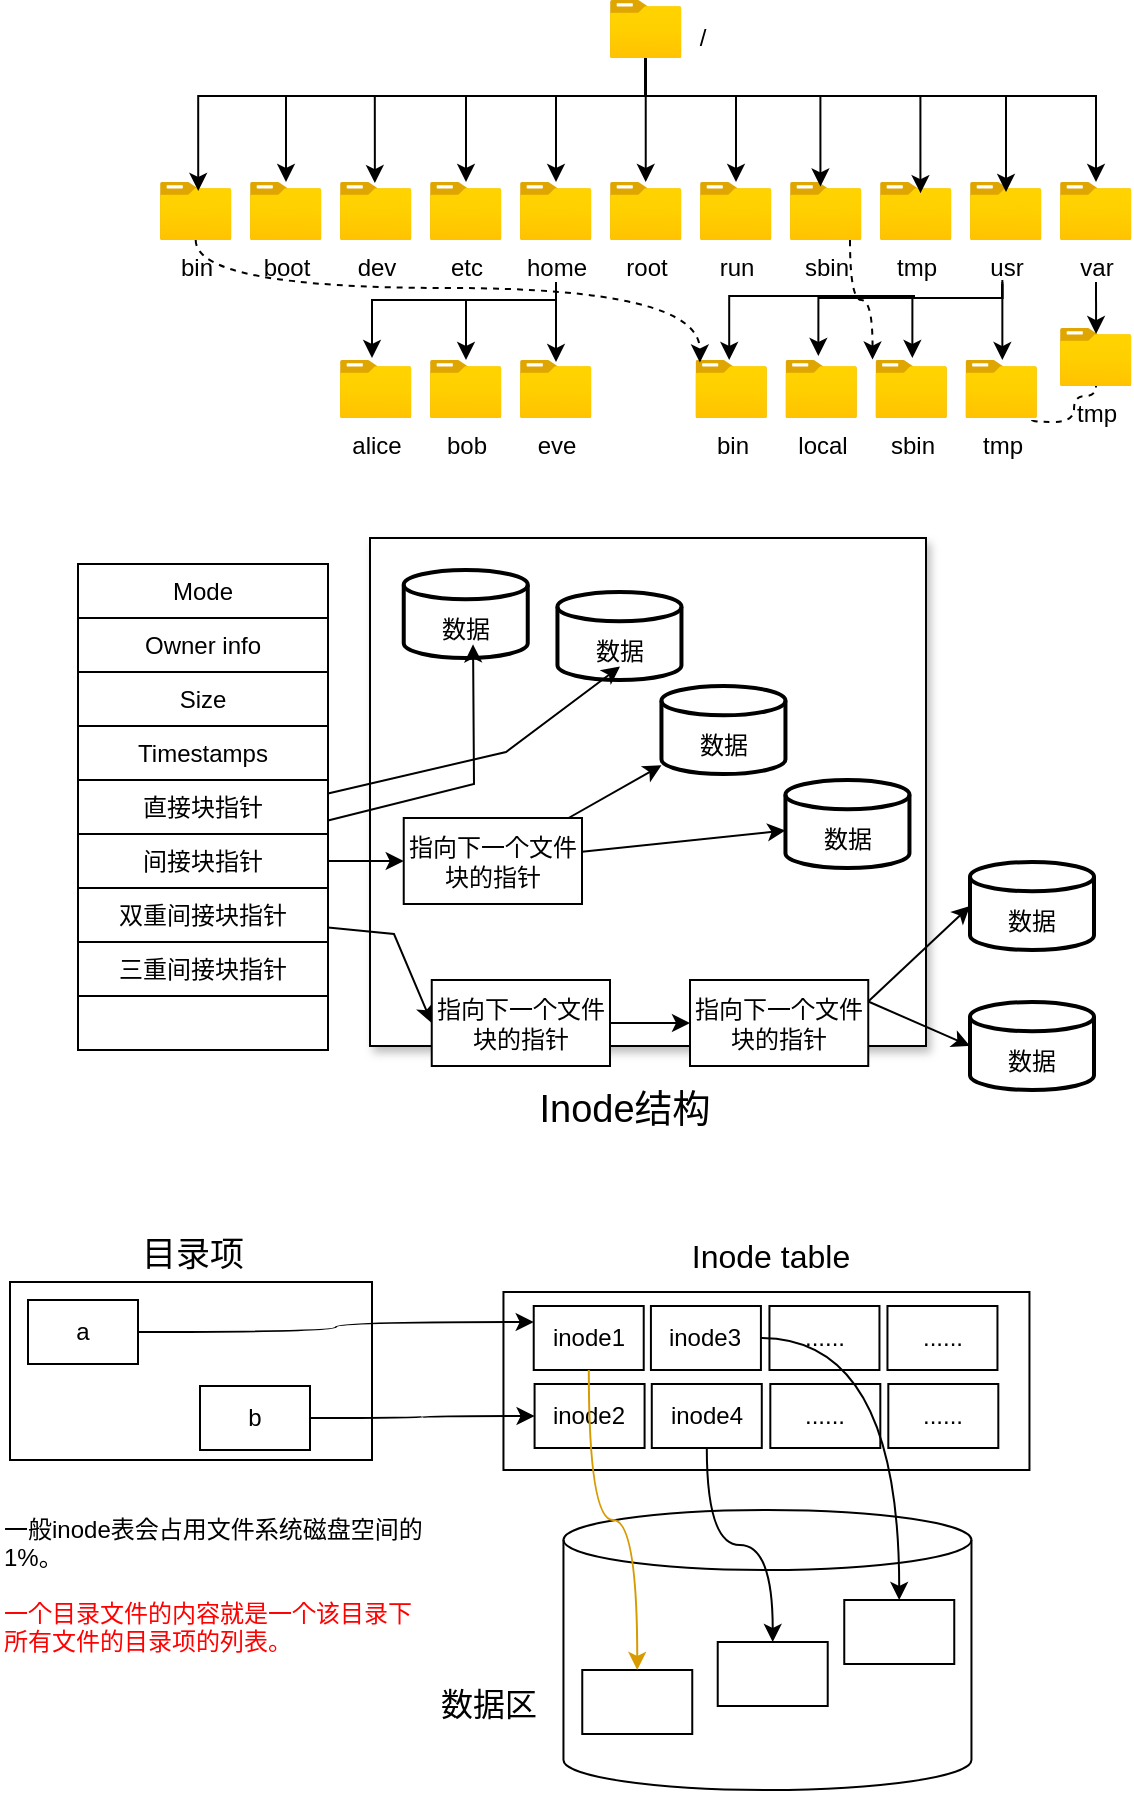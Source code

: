 <mxfile version="26.2.2">
  <diagram name="第 1 页" id="B3517z4Ob6WmuKiKjtUE">
    <mxGraphModel dx="571" dy="357" grid="0" gridSize="10" guides="1" tooltips="1" connect="1" arrows="1" fold="1" page="1" pageScale="1" pageWidth="827" pageHeight="1169" math="0" shadow="0">
      <root>
        <mxCell id="0" />
        <mxCell id="1" parent="0" />
        <mxCell id="uSgV0-UgF2LV6XkAVrl8-18" value="" style="shape=cylinder3;whiteSpace=wrap;html=1;boundedLbl=1;backgroundOutline=1;size=15;" vertex="1" parent="1">
          <mxGeometry x="365.73" y="831" width="204" height="140" as="geometry" />
        </mxCell>
        <mxCell id="uSgV0-UgF2LV6XkAVrl8-19" value="" style="rounded=0;whiteSpace=wrap;html=1;" vertex="1" parent="1">
          <mxGeometry x="375.13" y="911" width="55" height="32" as="geometry" />
        </mxCell>
        <mxCell id="uSgV0-UgF2LV6XkAVrl8-20" value="" style="rounded=0;whiteSpace=wrap;html=1;" vertex="1" parent="1">
          <mxGeometry x="442.86" y="897" width="55" height="32" as="geometry" />
        </mxCell>
        <mxCell id="uSgV0-UgF2LV6XkAVrl8-21" value="" style="rounded=0;whiteSpace=wrap;html=1;" vertex="1" parent="1">
          <mxGeometry x="506.13" y="876" width="55" height="32" as="geometry" />
        </mxCell>
        <mxCell id="uSgV0-UgF2LV6XkAVrl8-4" value="" style="rounded=0;whiteSpace=wrap;html=1;" vertex="1" parent="1">
          <mxGeometry x="335.73" y="722" width="263" height="89" as="geometry" />
        </mxCell>
        <mxCell id="X00k9EBfxEMSR_5KhBsR-29" value="" style="rounded=0;whiteSpace=wrap;html=1;shadow=1;" parent="1" vertex="1">
          <mxGeometry x="269" y="345" width="278" height="254" as="geometry" />
        </mxCell>
        <mxCell id="tf6nLZfLd6ZUMMVnF4iO-27" style="edgeStyle=orthogonalEdgeStyle;rounded=0;orthogonalLoop=1;jettySize=auto;html=1;" parent="1" source="tf6nLZfLd6ZUMMVnF4iO-1" target="tf6nLZfLd6ZUMMVnF4iO-9" edge="1">
          <mxGeometry relative="1" as="geometry" />
        </mxCell>
        <mxCell id="tf6nLZfLd6ZUMMVnF4iO-28" style="edgeStyle=orthogonalEdgeStyle;rounded=0;orthogonalLoop=1;jettySize=auto;html=1;" parent="1" source="tf6nLZfLd6ZUMMVnF4iO-1" target="tf6nLZfLd6ZUMMVnF4iO-10" edge="1">
          <mxGeometry relative="1" as="geometry">
            <Array as="points">
              <mxPoint x="407" y="124" />
              <mxPoint x="452" y="124" />
            </Array>
          </mxGeometry>
        </mxCell>
        <mxCell id="tf6nLZfLd6ZUMMVnF4iO-32" style="edgeStyle=orthogonalEdgeStyle;rounded=0;orthogonalLoop=1;jettySize=auto;html=1;" parent="1" source="tf6nLZfLd6ZUMMVnF4iO-1" target="tf6nLZfLd6ZUMMVnF4iO-14" edge="1">
          <mxGeometry relative="1" as="geometry">
            <Array as="points">
              <mxPoint x="407" y="124" />
              <mxPoint x="632" y="124" />
            </Array>
          </mxGeometry>
        </mxCell>
        <mxCell id="tf6nLZfLd6ZUMMVnF4iO-33" style="edgeStyle=orthogonalEdgeStyle;rounded=0;orthogonalLoop=1;jettySize=auto;html=1;" parent="1" source="tf6nLZfLd6ZUMMVnF4iO-1" target="tf6nLZfLd6ZUMMVnF4iO-8" edge="1">
          <mxGeometry relative="1" as="geometry">
            <Array as="points">
              <mxPoint x="407" y="124" />
              <mxPoint x="362" y="124" />
            </Array>
          </mxGeometry>
        </mxCell>
        <mxCell id="tf6nLZfLd6ZUMMVnF4iO-34" style="edgeStyle=orthogonalEdgeStyle;rounded=0;orthogonalLoop=1;jettySize=auto;html=1;" parent="1" source="tf6nLZfLd6ZUMMVnF4iO-1" target="tf6nLZfLd6ZUMMVnF4iO-7" edge="1">
          <mxGeometry relative="1" as="geometry">
            <Array as="points">
              <mxPoint x="407" y="124" />
              <mxPoint x="317" y="124" />
            </Array>
          </mxGeometry>
        </mxCell>
        <mxCell id="tf6nLZfLd6ZUMMVnF4iO-36" style="edgeStyle=orthogonalEdgeStyle;rounded=0;orthogonalLoop=1;jettySize=auto;html=1;" parent="1" source="tf6nLZfLd6ZUMMVnF4iO-1" target="tf6nLZfLd6ZUMMVnF4iO-4" edge="1">
          <mxGeometry relative="1" as="geometry">
            <Array as="points">
              <mxPoint x="407" y="124" />
              <mxPoint x="227" y="124" />
            </Array>
          </mxGeometry>
        </mxCell>
        <mxCell id="tf6nLZfLd6ZUMMVnF4iO-1" value="" style="image;aspect=fixed;html=1;points=[];align=center;fontSize=12;image=img/lib/azure2/general/Folder_Blank.svg;" parent="1" vertex="1">
          <mxGeometry x="389" y="76" width="35.73" height="29" as="geometry" />
        </mxCell>
        <mxCell id="tf6nLZfLd6ZUMMVnF4iO-3" value="bin" style="image;aspect=fixed;html=1;points=[];align=center;fontSize=12;image=img/lib/azure2/general/Folder_Blank.svg;" parent="1" vertex="1">
          <mxGeometry x="164" y="167" width="35.73" height="29" as="geometry" />
        </mxCell>
        <mxCell id="tf6nLZfLd6ZUMMVnF4iO-4" value="boot" style="image;aspect=fixed;html=1;points=[];align=center;fontSize=12;image=img/lib/azure2/general/Folder_Blank.svg;" parent="1" vertex="1">
          <mxGeometry x="209" y="167" width="35.73" height="29" as="geometry" />
        </mxCell>
        <mxCell id="tf6nLZfLd6ZUMMVnF4iO-6" value="dev" style="image;aspect=fixed;html=1;points=[];align=center;fontSize=12;image=img/lib/azure2/general/Folder_Blank.svg;" parent="1" vertex="1">
          <mxGeometry x="254" y="167" width="35.73" height="29" as="geometry" />
        </mxCell>
        <mxCell id="tf6nLZfLd6ZUMMVnF4iO-7" value="etc" style="image;aspect=fixed;html=1;points=[];align=center;fontSize=12;image=img/lib/azure2/general/Folder_Blank.svg;" parent="1" vertex="1">
          <mxGeometry x="299" y="167" width="35.73" height="29" as="geometry" />
        </mxCell>
        <mxCell id="tf6nLZfLd6ZUMMVnF4iO-39" style="edgeStyle=orthogonalEdgeStyle;rounded=0;orthogonalLoop=1;jettySize=auto;html=1;" parent="1" target="tf6nLZfLd6ZUMMVnF4iO-17" edge="1">
          <mxGeometry relative="1" as="geometry">
            <mxPoint x="362" y="218" as="sourcePoint" />
            <Array as="points">
              <mxPoint x="362" y="226" />
              <mxPoint x="317" y="226" />
            </Array>
          </mxGeometry>
        </mxCell>
        <mxCell id="tf6nLZfLd6ZUMMVnF4iO-8" value="home" style="image;aspect=fixed;html=1;points=[];align=center;fontSize=12;image=img/lib/azure2/general/Folder_Blank.svg;" parent="1" vertex="1">
          <mxGeometry x="344" y="167" width="35.73" height="29" as="geometry" />
        </mxCell>
        <mxCell id="tf6nLZfLd6ZUMMVnF4iO-9" value="root" style="image;aspect=fixed;html=1;points=[];align=center;fontSize=12;image=img/lib/azure2/general/Folder_Blank.svg;" parent="1" vertex="1">
          <mxGeometry x="389" y="167" width="35.73" height="29" as="geometry" />
        </mxCell>
        <mxCell id="tf6nLZfLd6ZUMMVnF4iO-10" value="run" style="image;aspect=fixed;html=1;points=[];align=center;fontSize=12;image=img/lib/azure2/general/Folder_Blank.svg;" parent="1" vertex="1">
          <mxGeometry x="434" y="167" width="35.73" height="29" as="geometry" />
        </mxCell>
        <mxCell id="tf6nLZfLd6ZUMMVnF4iO-11" value="sbin" style="image;aspect=fixed;html=1;points=[];align=center;fontSize=12;image=img/lib/azure2/general/Folder_Blank.svg;" parent="1" vertex="1">
          <mxGeometry x="479" y="167" width="35.73" height="29" as="geometry" />
        </mxCell>
        <mxCell id="tf6nLZfLd6ZUMMVnF4iO-12" value="tmp" style="image;aspect=fixed;html=1;points=[];align=center;fontSize=12;image=img/lib/azure2/general/Folder_Blank.svg;" parent="1" vertex="1">
          <mxGeometry x="524" y="167" width="35.73" height="29" as="geometry" />
        </mxCell>
        <mxCell id="tf6nLZfLd6ZUMMVnF4iO-13" value="usr" style="image;aspect=fixed;html=1;points=[];align=center;fontSize=12;image=img/lib/azure2/general/Folder_Blank.svg;" parent="1" vertex="1">
          <mxGeometry x="569" y="167" width="35.73" height="29" as="geometry" />
        </mxCell>
        <mxCell id="tf6nLZfLd6ZUMMVnF4iO-14" value="var" style="image;aspect=fixed;html=1;points=[];align=center;fontSize=12;image=img/lib/azure2/general/Folder_Blank.svg;" parent="1" vertex="1">
          <mxGeometry x="614" y="167" width="35.73" height="29" as="geometry" />
        </mxCell>
        <mxCell id="tf6nLZfLd6ZUMMVnF4iO-15" value="tmp" style="image;aspect=fixed;html=1;points=[];align=center;fontSize=12;image=img/lib/azure2/general/Folder_Blank.svg;" parent="1" vertex="1">
          <mxGeometry x="614" y="240" width="35.73" height="29" as="geometry" />
        </mxCell>
        <mxCell id="tf6nLZfLd6ZUMMVnF4iO-16" value="alice" style="image;aspect=fixed;html=1;points=[];align=center;fontSize=12;image=img/lib/azure2/general/Folder_Blank.svg;" parent="1" vertex="1">
          <mxGeometry x="254" y="256" width="35.73" height="29" as="geometry" />
        </mxCell>
        <mxCell id="tf6nLZfLd6ZUMMVnF4iO-17" value="bob" style="image;aspect=fixed;html=1;points=[];align=center;fontSize=12;image=img/lib/azure2/general/Folder_Blank.svg;" parent="1" vertex="1">
          <mxGeometry x="299" y="256" width="35.73" height="29" as="geometry" />
        </mxCell>
        <mxCell id="tf6nLZfLd6ZUMMVnF4iO-18" value="eve" style="image;aspect=fixed;html=1;points=[];align=center;fontSize=12;image=img/lib/azure2/general/Folder_Blank.svg;" parent="1" vertex="1">
          <mxGeometry x="344" y="256" width="35.73" height="29" as="geometry" />
        </mxCell>
        <mxCell id="tf6nLZfLd6ZUMMVnF4iO-19" value="bin" style="image;aspect=fixed;html=1;points=[];align=center;fontSize=12;image=img/lib/azure2/general/Folder_Blank.svg;" parent="1" vertex="1">
          <mxGeometry x="431.73" y="256" width="35.73" height="29" as="geometry" />
        </mxCell>
        <mxCell id="tf6nLZfLd6ZUMMVnF4iO-20" value="local" style="image;aspect=fixed;html=1;points=[];align=center;fontSize=12;image=img/lib/azure2/general/Folder_Blank.svg;" parent="1" vertex="1">
          <mxGeometry x="476.73" y="256" width="35.73" height="29" as="geometry" />
        </mxCell>
        <mxCell id="tf6nLZfLd6ZUMMVnF4iO-21" value="sbin" style="image;aspect=fixed;html=1;points=[];align=center;fontSize=12;image=img/lib/azure2/general/Folder_Blank.svg;" parent="1" vertex="1">
          <mxGeometry x="521.73" y="256" width="35.73" height="29" as="geometry" />
        </mxCell>
        <mxCell id="tf6nLZfLd6ZUMMVnF4iO-51" style="edgeStyle=orthogonalEdgeStyle;curved=1;rounded=0;orthogonalLoop=1;jettySize=auto;html=1;endArrow=none;startFill=0;dashed=1;" parent="1" target="tf6nLZfLd6ZUMMVnF4iO-15" edge="1">
          <mxGeometry relative="1" as="geometry">
            <mxPoint x="600" y="286" as="sourcePoint" />
            <Array as="points">
              <mxPoint x="621" y="287" />
              <mxPoint x="621" y="274" />
              <mxPoint x="632" y="274" />
            </Array>
          </mxGeometry>
        </mxCell>
        <mxCell id="tf6nLZfLd6ZUMMVnF4iO-22" value="tmp" style="image;aspect=fixed;html=1;points=[];align=center;fontSize=12;image=img/lib/azure2/general/Folder_Blank.svg;" parent="1" vertex="1">
          <mxGeometry x="566.73" y="256" width="35.73" height="29" as="geometry" />
        </mxCell>
        <mxCell id="tf6nLZfLd6ZUMMVnF4iO-29" style="edgeStyle=orthogonalEdgeStyle;rounded=0;orthogonalLoop=1;jettySize=auto;html=1;entryX=0.426;entryY=0.077;entryDx=0;entryDy=0;entryPerimeter=0;" parent="1" source="tf6nLZfLd6ZUMMVnF4iO-1" target="tf6nLZfLd6ZUMMVnF4iO-11" edge="1">
          <mxGeometry relative="1" as="geometry">
            <Array as="points">
              <mxPoint x="407" y="124" />
              <mxPoint x="494" y="124" />
            </Array>
          </mxGeometry>
        </mxCell>
        <mxCell id="tf6nLZfLd6ZUMMVnF4iO-30" style="edgeStyle=orthogonalEdgeStyle;rounded=0;orthogonalLoop=1;jettySize=auto;html=1;entryX=0.566;entryY=0.192;entryDx=0;entryDy=0;entryPerimeter=0;" parent="1" source="tf6nLZfLd6ZUMMVnF4iO-1" target="tf6nLZfLd6ZUMMVnF4iO-12" edge="1">
          <mxGeometry relative="1" as="geometry">
            <Array as="points">
              <mxPoint x="407" y="124" />
              <mxPoint x="544" y="124" />
            </Array>
          </mxGeometry>
        </mxCell>
        <mxCell id="tf6nLZfLd6ZUMMVnF4iO-31" style="edgeStyle=orthogonalEdgeStyle;rounded=0;orthogonalLoop=1;jettySize=auto;html=1;entryX=0.504;entryY=0.172;entryDx=0;entryDy=0;entryPerimeter=0;" parent="1" source="tf6nLZfLd6ZUMMVnF4iO-1" target="tf6nLZfLd6ZUMMVnF4iO-13" edge="1">
          <mxGeometry relative="1" as="geometry">
            <Array as="points">
              <mxPoint x="407" y="124" />
              <mxPoint x="587" y="124" />
            </Array>
          </mxGeometry>
        </mxCell>
        <mxCell id="tf6nLZfLd6ZUMMVnF4iO-35" style="edgeStyle=orthogonalEdgeStyle;rounded=0;orthogonalLoop=1;jettySize=auto;html=1;entryX=0.488;entryY=0.019;entryDx=0;entryDy=0;entryPerimeter=0;" parent="1" source="tf6nLZfLd6ZUMMVnF4iO-1" target="tf6nLZfLd6ZUMMVnF4iO-6" edge="1">
          <mxGeometry relative="1" as="geometry">
            <Array as="points">
              <mxPoint x="407" y="124" />
              <mxPoint x="271" y="124" />
            </Array>
          </mxGeometry>
        </mxCell>
        <mxCell id="tf6nLZfLd6ZUMMVnF4iO-37" style="edgeStyle=orthogonalEdgeStyle;rounded=0;orthogonalLoop=1;jettySize=auto;html=1;entryX=0.535;entryY=0.153;entryDx=0;entryDy=0;entryPerimeter=0;" parent="1" source="tf6nLZfLd6ZUMMVnF4iO-1" target="tf6nLZfLd6ZUMMVnF4iO-3" edge="1">
          <mxGeometry relative="1" as="geometry">
            <Array as="points">
              <mxPoint x="407" y="124" />
              <mxPoint x="183" y="124" />
            </Array>
          </mxGeometry>
        </mxCell>
        <mxCell id="tf6nLZfLd6ZUMMVnF4iO-38" style="edgeStyle=orthogonalEdgeStyle;rounded=0;orthogonalLoop=1;jettySize=auto;html=1;entryX=0.504;entryY=0.207;entryDx=0;entryDy=0;entryPerimeter=0;" parent="1" edge="1">
          <mxGeometry relative="1" as="geometry">
            <mxPoint x="362" y="219" as="sourcePoint" />
            <mxPoint x="362.008" y="257.003" as="targetPoint" />
          </mxGeometry>
        </mxCell>
        <mxCell id="tf6nLZfLd6ZUMMVnF4iO-40" style="edgeStyle=orthogonalEdgeStyle;rounded=0;orthogonalLoop=1;jettySize=auto;html=1;" parent="1" edge="1">
          <mxGeometry relative="1" as="geometry">
            <mxPoint x="362" y="217" as="sourcePoint" />
            <mxPoint x="270" y="255" as="targetPoint" />
            <Array as="points">
              <mxPoint x="362" y="226" />
              <mxPoint x="270" y="226" />
            </Array>
          </mxGeometry>
        </mxCell>
        <mxCell id="tf6nLZfLd6ZUMMVnF4iO-41" style="edgeStyle=orthogonalEdgeStyle;rounded=0;orthogonalLoop=1;jettySize=auto;html=1;" parent="1" edge="1">
          <mxGeometry relative="1" as="geometry">
            <mxPoint x="585.18" y="217" as="sourcePoint" />
            <mxPoint x="540.18" y="255" as="targetPoint" />
            <Array as="points">
              <mxPoint x="585.18" y="225" />
              <mxPoint x="540.18" y="225" />
            </Array>
          </mxGeometry>
        </mxCell>
        <mxCell id="tf6nLZfLd6ZUMMVnF4iO-42" style="edgeStyle=orthogonalEdgeStyle;rounded=0;orthogonalLoop=1;jettySize=auto;html=1;entryX=0.504;entryY=0.207;entryDx=0;entryDy=0;entryPerimeter=0;" parent="1" edge="1">
          <mxGeometry relative="1" as="geometry">
            <mxPoint x="585.18" y="218" as="sourcePoint" />
            <mxPoint x="585.188" y="256.003" as="targetPoint" />
          </mxGeometry>
        </mxCell>
        <mxCell id="tf6nLZfLd6ZUMMVnF4iO-43" style="edgeStyle=orthogonalEdgeStyle;rounded=0;orthogonalLoop=1;jettySize=auto;html=1;" parent="1" edge="1">
          <mxGeometry relative="1" as="geometry">
            <mxPoint x="585.18" y="216" as="sourcePoint" />
            <mxPoint x="493.18" y="254" as="targetPoint" />
            <Array as="points">
              <mxPoint x="585.18" y="225" />
              <mxPoint x="493.18" y="225" />
            </Array>
          </mxGeometry>
        </mxCell>
        <mxCell id="tf6nLZfLd6ZUMMVnF4iO-44" style="edgeStyle=orthogonalEdgeStyle;rounded=0;orthogonalLoop=1;jettySize=auto;html=1;" parent="1" edge="1">
          <mxGeometry relative="1" as="geometry">
            <mxPoint x="585" y="218" as="sourcePoint" />
            <mxPoint x="448.6" y="256" as="targetPoint" />
            <Array as="points">
              <mxPoint x="585" y="225" />
              <mxPoint x="541" y="225" />
              <mxPoint x="541" y="224" />
              <mxPoint x="449" y="224" />
            </Array>
          </mxGeometry>
        </mxCell>
        <mxCell id="tf6nLZfLd6ZUMMVnF4iO-46" style="edgeStyle=orthogonalEdgeStyle;rounded=0;orthogonalLoop=1;jettySize=auto;html=1;entryX=0.505;entryY=0.104;entryDx=0;entryDy=0;entryPerimeter=0;" parent="1" target="tf6nLZfLd6ZUMMVnF4iO-15" edge="1">
          <mxGeometry relative="1" as="geometry">
            <mxPoint x="632" y="217" as="sourcePoint" />
          </mxGeometry>
        </mxCell>
        <mxCell id="tf6nLZfLd6ZUMMVnF4iO-47" value="/" style="text;html=1;align=center;verticalAlign=middle;resizable=0;points=[];autosize=1;strokeColor=none;fillColor=none;" parent="1" vertex="1">
          <mxGeometry x="424.73" y="82" width="21" height="26" as="geometry" />
        </mxCell>
        <mxCell id="tf6nLZfLd6ZUMMVnF4iO-49" style="edgeStyle=orthogonalEdgeStyle;curved=1;rounded=0;orthogonalLoop=1;jettySize=auto;html=1;entryX=0.062;entryY=0.043;entryDx=0;entryDy=0;entryPerimeter=0;dashed=1;" parent="1" source="tf6nLZfLd6ZUMMVnF4iO-3" target="tf6nLZfLd6ZUMMVnF4iO-19" edge="1">
          <mxGeometry relative="1" as="geometry">
            <Array as="points">
              <mxPoint x="182" y="220" />
              <mxPoint x="434" y="220" />
            </Array>
          </mxGeometry>
        </mxCell>
        <mxCell id="tf6nLZfLd6ZUMMVnF4iO-50" style="edgeStyle=orthogonalEdgeStyle;curved=1;rounded=0;orthogonalLoop=1;jettySize=auto;html=1;entryX=-0.041;entryY=-0.008;entryDx=0;entryDy=0;entryPerimeter=0;dashed=1;" parent="1" source="tf6nLZfLd6ZUMMVnF4iO-11" target="tf6nLZfLd6ZUMMVnF4iO-21" edge="1">
          <mxGeometry relative="1" as="geometry">
            <Array as="points">
              <mxPoint x="509" y="226" />
              <mxPoint x="520" y="226" />
            </Array>
          </mxGeometry>
        </mxCell>
        <mxCell id="X00k9EBfxEMSR_5KhBsR-4" value="&lt;div&gt;&lt;br&gt;&lt;/div&gt;数据" style="strokeWidth=2;html=1;shape=mxgraph.flowchart.database;whiteSpace=wrap;" parent="1" vertex="1">
          <mxGeometry x="285.87" y="361" width="62" height="44" as="geometry" />
        </mxCell>
        <mxCell id="X00k9EBfxEMSR_5KhBsR-5" value="Mode" style="rounded=0;whiteSpace=wrap;html=1;" parent="1" vertex="1">
          <mxGeometry x="123" y="358" width="125" height="27" as="geometry" />
        </mxCell>
        <mxCell id="X00k9EBfxEMSR_5KhBsR-6" value="Owner info" style="rounded=0;whiteSpace=wrap;html=1;" parent="1" vertex="1">
          <mxGeometry x="123" y="385" width="125" height="27" as="geometry" />
        </mxCell>
        <mxCell id="X00k9EBfxEMSR_5KhBsR-7" value="Size" style="rounded=0;whiteSpace=wrap;html=1;" parent="1" vertex="1">
          <mxGeometry x="123" y="412" width="125" height="27" as="geometry" />
        </mxCell>
        <mxCell id="X00k9EBfxEMSR_5KhBsR-8" value="Timestamps" style="rounded=0;whiteSpace=wrap;html=1;" parent="1" vertex="1">
          <mxGeometry x="123" y="439" width="125" height="27" as="geometry" />
        </mxCell>
        <mxCell id="X00k9EBfxEMSR_5KhBsR-9" value="直接块指针" style="rounded=0;whiteSpace=wrap;html=1;" parent="1" vertex="1">
          <mxGeometry x="123" y="466" width="125" height="27" as="geometry" />
        </mxCell>
        <mxCell id="X00k9EBfxEMSR_5KhBsR-26" style="edgeStyle=orthogonalEdgeStyle;rounded=0;orthogonalLoop=1;jettySize=auto;html=1;" parent="1" source="X00k9EBfxEMSR_5KhBsR-10" target="X00k9EBfxEMSR_5KhBsR-19" edge="1">
          <mxGeometry relative="1" as="geometry" />
        </mxCell>
        <mxCell id="X00k9EBfxEMSR_5KhBsR-10" value="间接块指针" style="rounded=0;whiteSpace=wrap;html=1;" parent="1" vertex="1">
          <mxGeometry x="123" y="493" width="125" height="27" as="geometry" />
        </mxCell>
        <mxCell id="X00k9EBfxEMSR_5KhBsR-33" style="rounded=0;orthogonalLoop=1;jettySize=auto;html=1;entryX=0;entryY=0.5;entryDx=0;entryDy=0;" parent="1" source="X00k9EBfxEMSR_5KhBsR-11" target="X00k9EBfxEMSR_5KhBsR-20" edge="1">
          <mxGeometry relative="1" as="geometry">
            <Array as="points">
              <mxPoint x="281" y="543" />
            </Array>
          </mxGeometry>
        </mxCell>
        <mxCell id="X00k9EBfxEMSR_5KhBsR-11" value="双重间接块指针" style="rounded=0;whiteSpace=wrap;html=1;" parent="1" vertex="1">
          <mxGeometry x="123" y="520" width="125" height="27" as="geometry" />
        </mxCell>
        <mxCell id="X00k9EBfxEMSR_5KhBsR-12" value="三重间接块指针" style="rounded=0;whiteSpace=wrap;html=1;" parent="1" vertex="1">
          <mxGeometry x="123" y="547" width="125" height="27" as="geometry" />
        </mxCell>
        <mxCell id="X00k9EBfxEMSR_5KhBsR-13" value="" style="rounded=0;whiteSpace=wrap;html=1;" parent="1" vertex="1">
          <mxGeometry x="123" y="574" width="125" height="27" as="geometry" />
        </mxCell>
        <mxCell id="X00k9EBfxEMSR_5KhBsR-14" value="&lt;div&gt;&lt;br&gt;&lt;/div&gt;数据" style="strokeWidth=2;html=1;shape=mxgraph.flowchart.database;whiteSpace=wrap;" parent="1" vertex="1">
          <mxGeometry x="362.73" y="372" width="62" height="44" as="geometry" />
        </mxCell>
        <mxCell id="X00k9EBfxEMSR_5KhBsR-17" style="rounded=0;orthogonalLoop=1;jettySize=auto;html=1;entryX=0.559;entryY=0.845;entryDx=0;entryDy=0;entryPerimeter=0;exitX=1;exitY=0.75;exitDx=0;exitDy=0;" parent="1" source="X00k9EBfxEMSR_5KhBsR-9" target="X00k9EBfxEMSR_5KhBsR-4" edge="1">
          <mxGeometry relative="1" as="geometry">
            <Array as="points">
              <mxPoint x="321" y="468" />
            </Array>
          </mxGeometry>
        </mxCell>
        <mxCell id="X00k9EBfxEMSR_5KhBsR-18" style="rounded=0;orthogonalLoop=1;jettySize=auto;html=1;entryX=0.504;entryY=0.848;entryDx=0;entryDy=0;entryPerimeter=0;exitX=1;exitY=0.25;exitDx=0;exitDy=0;" parent="1" source="X00k9EBfxEMSR_5KhBsR-9" target="X00k9EBfxEMSR_5KhBsR-14" edge="1">
          <mxGeometry relative="1" as="geometry">
            <Array as="points">
              <mxPoint x="337" y="452" />
            </Array>
          </mxGeometry>
        </mxCell>
        <mxCell id="X00k9EBfxEMSR_5KhBsR-27" value="" style="rounded=0;orthogonalLoop=1;jettySize=auto;html=1;" parent="1" source="X00k9EBfxEMSR_5KhBsR-19" target="X00k9EBfxEMSR_5KhBsR-25" edge="1">
          <mxGeometry relative="1" as="geometry" />
        </mxCell>
        <mxCell id="X00k9EBfxEMSR_5KhBsR-28" style="rounded=0;orthogonalLoop=1;jettySize=auto;html=1;" parent="1" source="X00k9EBfxEMSR_5KhBsR-19" target="X00k9EBfxEMSR_5KhBsR-22" edge="1">
          <mxGeometry relative="1" as="geometry" />
        </mxCell>
        <mxCell id="X00k9EBfxEMSR_5KhBsR-19" value="指向下一个文件块的指针" style="rounded=0;whiteSpace=wrap;html=1;" parent="1" vertex="1">
          <mxGeometry x="285.87" y="485" width="89.13" height="43" as="geometry" />
        </mxCell>
        <mxCell id="X00k9EBfxEMSR_5KhBsR-34" style="edgeStyle=orthogonalEdgeStyle;rounded=0;orthogonalLoop=1;jettySize=auto;html=1;" parent="1" source="X00k9EBfxEMSR_5KhBsR-20" target="X00k9EBfxEMSR_5KhBsR-21" edge="1">
          <mxGeometry relative="1" as="geometry" />
        </mxCell>
        <mxCell id="X00k9EBfxEMSR_5KhBsR-20" value="指向下一个文件块的指针" style="rounded=0;whiteSpace=wrap;html=1;" parent="1" vertex="1">
          <mxGeometry x="299.87" y="566" width="89.13" height="43" as="geometry" />
        </mxCell>
        <mxCell id="X00k9EBfxEMSR_5KhBsR-21" value="指向下一个文件块的指针" style="rounded=0;whiteSpace=wrap;html=1;" parent="1" vertex="1">
          <mxGeometry x="429" y="566" width="89.13" height="43" as="geometry" />
        </mxCell>
        <mxCell id="X00k9EBfxEMSR_5KhBsR-22" value="&lt;div&gt;&lt;br&gt;&lt;/div&gt;数据" style="strokeWidth=2;html=1;shape=mxgraph.flowchart.database;whiteSpace=wrap;" parent="1" vertex="1">
          <mxGeometry x="414.73" y="419" width="62" height="44" as="geometry" />
        </mxCell>
        <mxCell id="X00k9EBfxEMSR_5KhBsR-25" value="&lt;div&gt;&lt;br&gt;&lt;/div&gt;数据" style="strokeWidth=2;html=1;shape=mxgraph.flowchart.database;whiteSpace=wrap;" parent="1" vertex="1">
          <mxGeometry x="476.73" y="466" width="62" height="44" as="geometry" />
        </mxCell>
        <mxCell id="X00k9EBfxEMSR_5KhBsR-30" value="&lt;div&gt;&lt;br&gt;&lt;/div&gt;数据" style="strokeWidth=2;html=1;shape=mxgraph.flowchart.database;whiteSpace=wrap;" parent="1" vertex="1">
          <mxGeometry x="569" y="507" width="62" height="44" as="geometry" />
        </mxCell>
        <mxCell id="X00k9EBfxEMSR_5KhBsR-32" value="&lt;div&gt;&lt;br&gt;&lt;/div&gt;数据" style="strokeWidth=2;html=1;shape=mxgraph.flowchart.database;whiteSpace=wrap;" parent="1" vertex="1">
          <mxGeometry x="569" y="577" width="62" height="44" as="geometry" />
        </mxCell>
        <mxCell id="X00k9EBfxEMSR_5KhBsR-35" style="rounded=0;orthogonalLoop=1;jettySize=auto;html=1;entryX=0;entryY=0.5;entryDx=0;entryDy=0;entryPerimeter=0;exitX=1;exitY=0.25;exitDx=0;exitDy=0;" parent="1" source="X00k9EBfxEMSR_5KhBsR-21" target="X00k9EBfxEMSR_5KhBsR-30" edge="1">
          <mxGeometry relative="1" as="geometry" />
        </mxCell>
        <mxCell id="X00k9EBfxEMSR_5KhBsR-37" style="rounded=0;orthogonalLoop=1;jettySize=auto;html=1;entryX=0;entryY=0.5;entryDx=0;entryDy=0;entryPerimeter=0;exitX=1;exitY=0.25;exitDx=0;exitDy=0;" parent="1" source="X00k9EBfxEMSR_5KhBsR-21" target="X00k9EBfxEMSR_5KhBsR-32" edge="1">
          <mxGeometry relative="1" as="geometry" />
        </mxCell>
        <mxCell id="X00k9EBfxEMSR_5KhBsR-38" value="Inode结构" style="text;html=1;align=center;verticalAlign=middle;resizable=0;points=[];autosize=1;strokeColor=none;fillColor=none;fontSize=19;" parent="1" vertex="1">
          <mxGeometry x="344" y="613" width="104" height="35" as="geometry" />
        </mxCell>
        <mxCell id="uSgV0-UgF2LV6XkAVrl8-1" value="" style="rounded=0;whiteSpace=wrap;html=1;" vertex="1" parent="1">
          <mxGeometry x="89" y="717" width="181" height="89" as="geometry" />
        </mxCell>
        <mxCell id="uSgV0-UgF2LV6XkAVrl8-23" style="edgeStyle=orthogonalEdgeStyle;curved=1;rounded=0;orthogonalLoop=1;jettySize=auto;html=1;entryX=0;entryY=0.25;entryDx=0;entryDy=0;" edge="1" parent="1" source="uSgV0-UgF2LV6XkAVrl8-2" target="uSgV0-UgF2LV6XkAVrl8-5">
          <mxGeometry relative="1" as="geometry" />
        </mxCell>
        <mxCell id="uSgV0-UgF2LV6XkAVrl8-2" value="a" style="rounded=0;whiteSpace=wrap;html=1;" vertex="1" parent="1">
          <mxGeometry x="98" y="726" width="55" height="32" as="geometry" />
        </mxCell>
        <mxCell id="uSgV0-UgF2LV6XkAVrl8-24" style="edgeStyle=orthogonalEdgeStyle;curved=1;rounded=0;orthogonalLoop=1;jettySize=auto;html=1;entryX=0;entryY=0.5;entryDx=0;entryDy=0;" edge="1" parent="1" source="uSgV0-UgF2LV6XkAVrl8-3" target="uSgV0-UgF2LV6XkAVrl8-14">
          <mxGeometry relative="1" as="geometry" />
        </mxCell>
        <mxCell id="uSgV0-UgF2LV6XkAVrl8-3" value="b" style="rounded=0;whiteSpace=wrap;html=1;" vertex="1" parent="1">
          <mxGeometry x="184" y="769" width="55" height="32" as="geometry" />
        </mxCell>
        <mxCell id="uSgV0-UgF2LV6XkAVrl8-5" value="inode1" style="rounded=0;whiteSpace=wrap;html=1;" vertex="1" parent="1">
          <mxGeometry x="350.86" y="729" width="55" height="32" as="geometry" />
        </mxCell>
        <mxCell id="uSgV0-UgF2LV6XkAVrl8-7" value="inode3" style="rounded=0;whiteSpace=wrap;html=1;" vertex="1" parent="1">
          <mxGeometry x="409.46" y="729" width="55" height="32" as="geometry" />
        </mxCell>
        <mxCell id="uSgV0-UgF2LV6XkAVrl8-8" value="......" style="rounded=0;whiteSpace=wrap;html=1;" vertex="1" parent="1">
          <mxGeometry x="468.73" y="729" width="55" height="32" as="geometry" />
        </mxCell>
        <mxCell id="uSgV0-UgF2LV6XkAVrl8-11" value="......" style="rounded=0;whiteSpace=wrap;html=1;" vertex="1" parent="1">
          <mxGeometry x="527.73" y="729" width="55" height="32" as="geometry" />
        </mxCell>
        <mxCell id="uSgV0-UgF2LV6XkAVrl8-14" value="inode2" style="rounded=0;whiteSpace=wrap;html=1;" vertex="1" parent="1">
          <mxGeometry x="351.29" y="768" width="55" height="32" as="geometry" />
        </mxCell>
        <mxCell id="uSgV0-UgF2LV6XkAVrl8-15" value="inode4" style="rounded=0;whiteSpace=wrap;html=1;" vertex="1" parent="1">
          <mxGeometry x="409.89" y="768" width="55" height="32" as="geometry" />
        </mxCell>
        <mxCell id="uSgV0-UgF2LV6XkAVrl8-16" value="......" style="rounded=0;whiteSpace=wrap;html=1;" vertex="1" parent="1">
          <mxGeometry x="469.16" y="768" width="55" height="32" as="geometry" />
        </mxCell>
        <mxCell id="uSgV0-UgF2LV6XkAVrl8-17" value="......" style="rounded=0;whiteSpace=wrap;html=1;" vertex="1" parent="1">
          <mxGeometry x="528.16" y="768" width="55" height="32" as="geometry" />
        </mxCell>
        <mxCell id="uSgV0-UgF2LV6XkAVrl8-25" style="edgeStyle=orthogonalEdgeStyle;curved=1;rounded=0;orthogonalLoop=1;jettySize=auto;html=1;entryX=0.5;entryY=0;entryDx=0;entryDy=0;fillColor=#ffe6cc;strokeColor=#d79b00;" edge="1" parent="1" source="uSgV0-UgF2LV6XkAVrl8-5" target="uSgV0-UgF2LV6XkAVrl8-19">
          <mxGeometry relative="1" as="geometry" />
        </mxCell>
        <mxCell id="uSgV0-UgF2LV6XkAVrl8-26" style="edgeStyle=orthogonalEdgeStyle;curved=1;rounded=0;orthogonalLoop=1;jettySize=auto;html=1;" edge="1" parent="1" source="uSgV0-UgF2LV6XkAVrl8-7" target="uSgV0-UgF2LV6XkAVrl8-21">
          <mxGeometry relative="1" as="geometry" />
        </mxCell>
        <mxCell id="uSgV0-UgF2LV6XkAVrl8-27" style="edgeStyle=orthogonalEdgeStyle;curved=1;rounded=0;orthogonalLoop=1;jettySize=auto;html=1;entryX=0.5;entryY=0;entryDx=0;entryDy=0;" edge="1" parent="1" source="uSgV0-UgF2LV6XkAVrl8-15" target="uSgV0-UgF2LV6XkAVrl8-20">
          <mxGeometry relative="1" as="geometry" />
        </mxCell>
        <mxCell id="uSgV0-UgF2LV6XkAVrl8-28" value="&lt;font style=&quot;font-size: 17px;&quot;&gt;目录项&lt;/font&gt;" style="text;html=1;align=center;verticalAlign=middle;resizable=0;points=[];autosize=1;strokeColor=none;fillColor=none;" vertex="1" parent="1">
          <mxGeometry x="145" y="688" width="69" height="32" as="geometry" />
        </mxCell>
        <mxCell id="uSgV0-UgF2LV6XkAVrl8-29" value="Inode table" style="text;html=1;align=center;verticalAlign=middle;resizable=0;points=[];autosize=1;strokeColor=none;fillColor=none;fontSize=16;" vertex="1" parent="1">
          <mxGeometry x="420.86" y="688" width="97" height="31" as="geometry" />
        </mxCell>
        <mxCell id="uSgV0-UgF2LV6XkAVrl8-30" value="数据区" style="text;html=1;align=center;verticalAlign=middle;resizable=0;points=[];autosize=1;strokeColor=none;fillColor=none;fontSize=16;" vertex="1" parent="1">
          <mxGeometry x="295" y="912" width="66" height="31" as="geometry" />
        </mxCell>
        <mxCell id="uSgV0-UgF2LV6XkAVrl8-31" value="一般inode表会占用文件系统磁盘空间的1%。&#xa;" style="text;whiteSpace=wrap;fontColor=light-dark(#000000,#EDEDED);" vertex="1" parent="1">
          <mxGeometry x="84" y="827" width="230.5" height="44" as="geometry" />
        </mxCell>
        <mxCell id="uSgV0-UgF2LV6XkAVrl8-33" value="&lt;span style=&quot;font-family: Helvetica; font-size: 12px; font-style: normal; font-variant-ligatures: normal; font-variant-caps: normal; font-weight: 400; letter-spacing: normal; orphans: 2; text-align: left; text-indent: 0px; text-transform: none; widows: 2; word-spacing: 0px; -webkit-text-stroke-width: 0px; white-space: normal; text-decoration-thickness: initial; text-decoration-style: initial; text-decoration-color: initial; float: none; display: inline !important;&quot;&gt;&lt;font style=&quot;color: rgb(255, 0, 0);&quot;&gt;一个目录文件的内容就是一个该目录下所有文件的目录项的列表。&lt;/font&gt;&lt;/span&gt;" style="text;whiteSpace=wrap;html=1;" vertex="1" parent="1">
          <mxGeometry x="84" y="868.5" width="213" height="36" as="geometry" />
        </mxCell>
      </root>
    </mxGraphModel>
  </diagram>
</mxfile>
